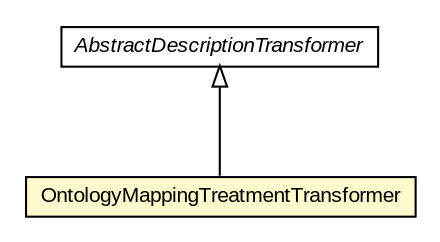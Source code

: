 #!/usr/local/bin/dot
#
# Class diagram 
# Generated by UMLGraph version R5_6-24-gf6e263 (http://www.umlgraph.org/)
#

digraph G {
	edge [fontname="arial",fontsize=10,labelfontname="arial",labelfontsize=10];
	node [fontname="arial",fontsize=10,shape=plaintext];
	nodesep=0.25;
	ranksep=0.5;
	// edu.arizona.biosemantics.semanticmarkup.markupelement.description.transform.OntologyMappingTreatmentTransformer
	c107388 [label=<<table title="edu.arizona.biosemantics.semanticmarkup.markupelement.description.transform.OntologyMappingTreatmentTransformer" border="0" cellborder="1" cellspacing="0" cellpadding="2" port="p" bgcolor="lemonChiffon" href="./OntologyMappingTreatmentTransformer.html">
		<tr><td><table border="0" cellspacing="0" cellpadding="1">
<tr><td align="center" balign="center"> OntologyMappingTreatmentTransformer </td></tr>
		</table></td></tr>
		</table>>, URL="./OntologyMappingTreatmentTransformer.html", fontname="arial", fontcolor="black", fontsize=10.0];
	// edu.arizona.biosemantics.semanticmarkup.markupelement.description.transform.AbstractDescriptionTransformer
	c107392 [label=<<table title="edu.arizona.biosemantics.semanticmarkup.markupelement.description.transform.AbstractDescriptionTransformer" border="0" cellborder="1" cellspacing="0" cellpadding="2" port="p" href="./AbstractDescriptionTransformer.html">
		<tr><td><table border="0" cellspacing="0" cellpadding="1">
<tr><td align="center" balign="center"><font face="arial italic"> AbstractDescriptionTransformer </font></td></tr>
		</table></td></tr>
		</table>>, URL="./AbstractDescriptionTransformer.html", fontname="arial", fontcolor="black", fontsize=10.0];
	//edu.arizona.biosemantics.semanticmarkup.markupelement.description.transform.OntologyMappingTreatmentTransformer extends edu.arizona.biosemantics.semanticmarkup.markupelement.description.transform.AbstractDescriptionTransformer
	c107392:p -> c107388:p [dir=back,arrowtail=empty];
}

